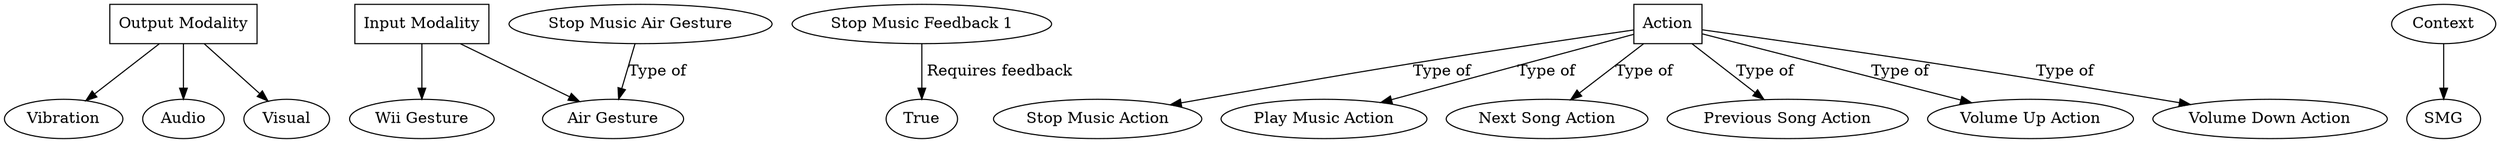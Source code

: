 digraph graphname {
    
    OM [label="Output Modality"];
    IM [label="Input Modality"];
    IM [shape=box];
    OM [shape=box];

    OM -> Vibration;
    OM -> Audio;
    OM -> Visual;
	IM -> Wii_Gesture;
 	IM -> Air_Gesture;
    
    Wii_Gesture [label="Wii Gesture"];
    Air_Gesture [label="Air Gesture"];

    SMF1 [label="Stop Music Feedback 1"];
    SMF1 -> True [label=" Requires feedback"];

    Act [label="Action"];
    Act [shape=box];
    Act -> StopMA [label="Type of"];
    Act -> PlayMA [label="Type of"];
    Act -> NextSA [label="Type of"];
    Act -> PreviousSA [label="Type of"];
    Act -> VolumeUA [label="Type of"];
    Act -> VolumeDA [label="Type of"];

    StopMA [label="Stop Music Action"];
    PlayMA [label="Play Music Action"];
    NextSA [label="Next Song Action"];
    PreviousSA [label="Previous Song Action"];
    VolumeUA [label="Volume Up Action"];
    VolumeDA [label="Volume Down Action"];

    SMAG [label="Stop Music Air Gesture"];
    SMAG -> Air_Gesture [label="Type of"];
    Context -> SMG;
 }